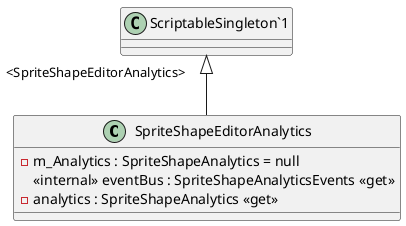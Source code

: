 @startuml
class SpriteShapeEditorAnalytics {
    - m_Analytics : SpriteShapeAnalytics = null
    <<internal>> eventBus : SpriteShapeAnalyticsEvents <<get>>
    - analytics : SpriteShapeAnalytics <<get>>
}
"ScriptableSingleton`1" "<SpriteShapeEditorAnalytics>" <|-- SpriteShapeEditorAnalytics
@enduml

